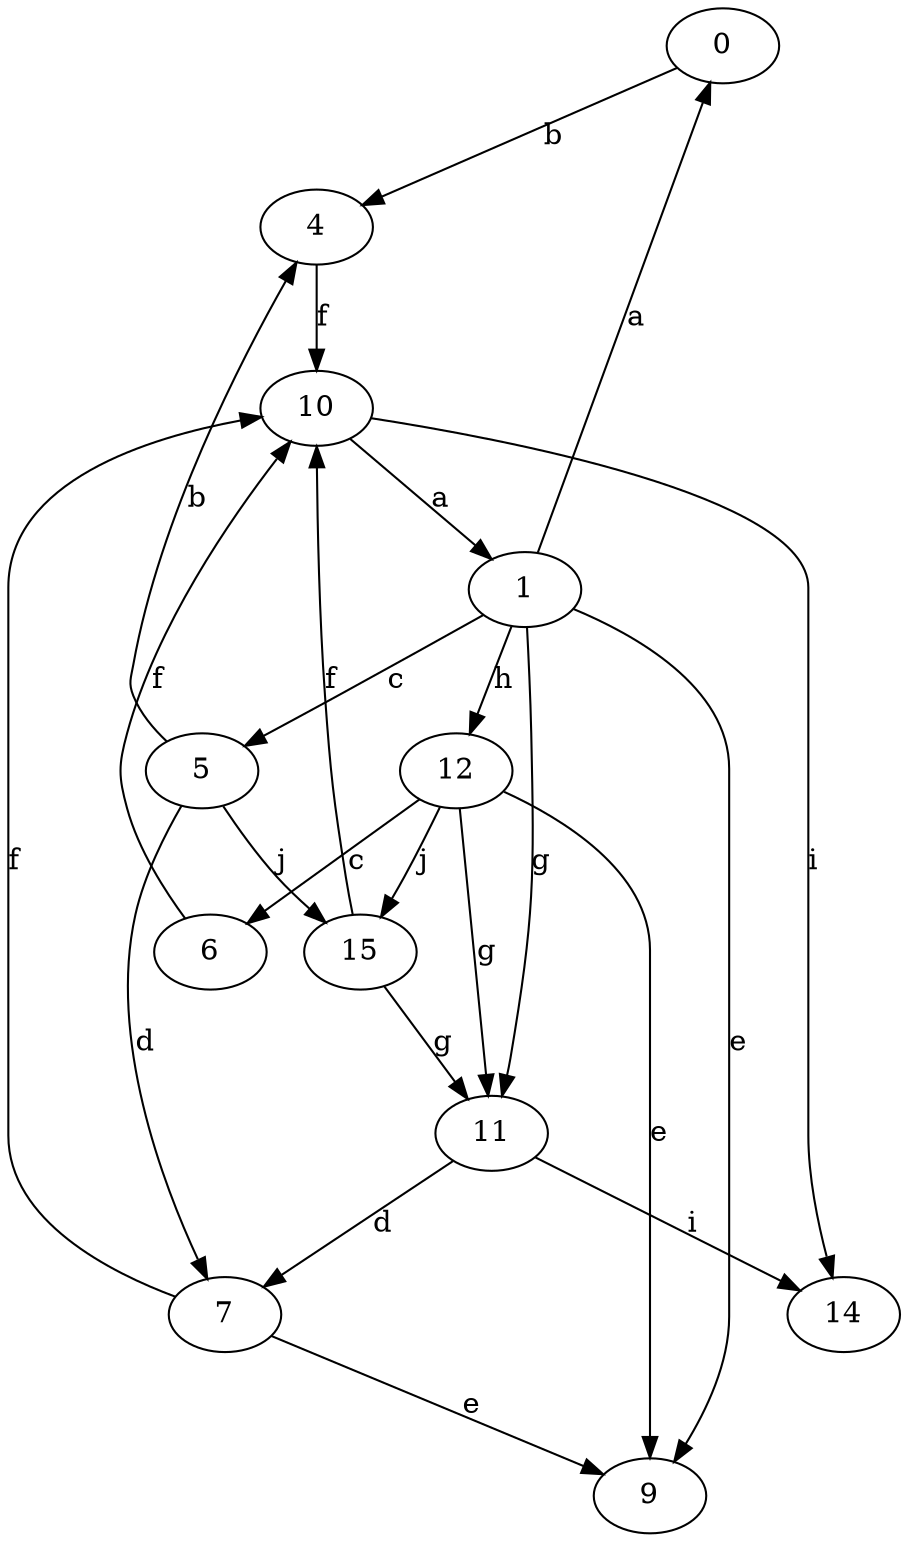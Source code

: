 strict digraph  {
0;
1;
4;
5;
6;
7;
9;
10;
11;
12;
14;
15;
0 -> 4  [label=b];
1 -> 0  [label=a];
1 -> 5  [label=c];
1 -> 9  [label=e];
1 -> 11  [label=g];
1 -> 12  [label=h];
4 -> 10  [label=f];
5 -> 4  [label=b];
5 -> 7  [label=d];
5 -> 15  [label=j];
6 -> 10  [label=f];
7 -> 9  [label=e];
7 -> 10  [label=f];
10 -> 1  [label=a];
10 -> 14  [label=i];
11 -> 7  [label=d];
11 -> 14  [label=i];
12 -> 6  [label=c];
12 -> 9  [label=e];
12 -> 11  [label=g];
12 -> 15  [label=j];
15 -> 10  [label=f];
15 -> 11  [label=g];
}
